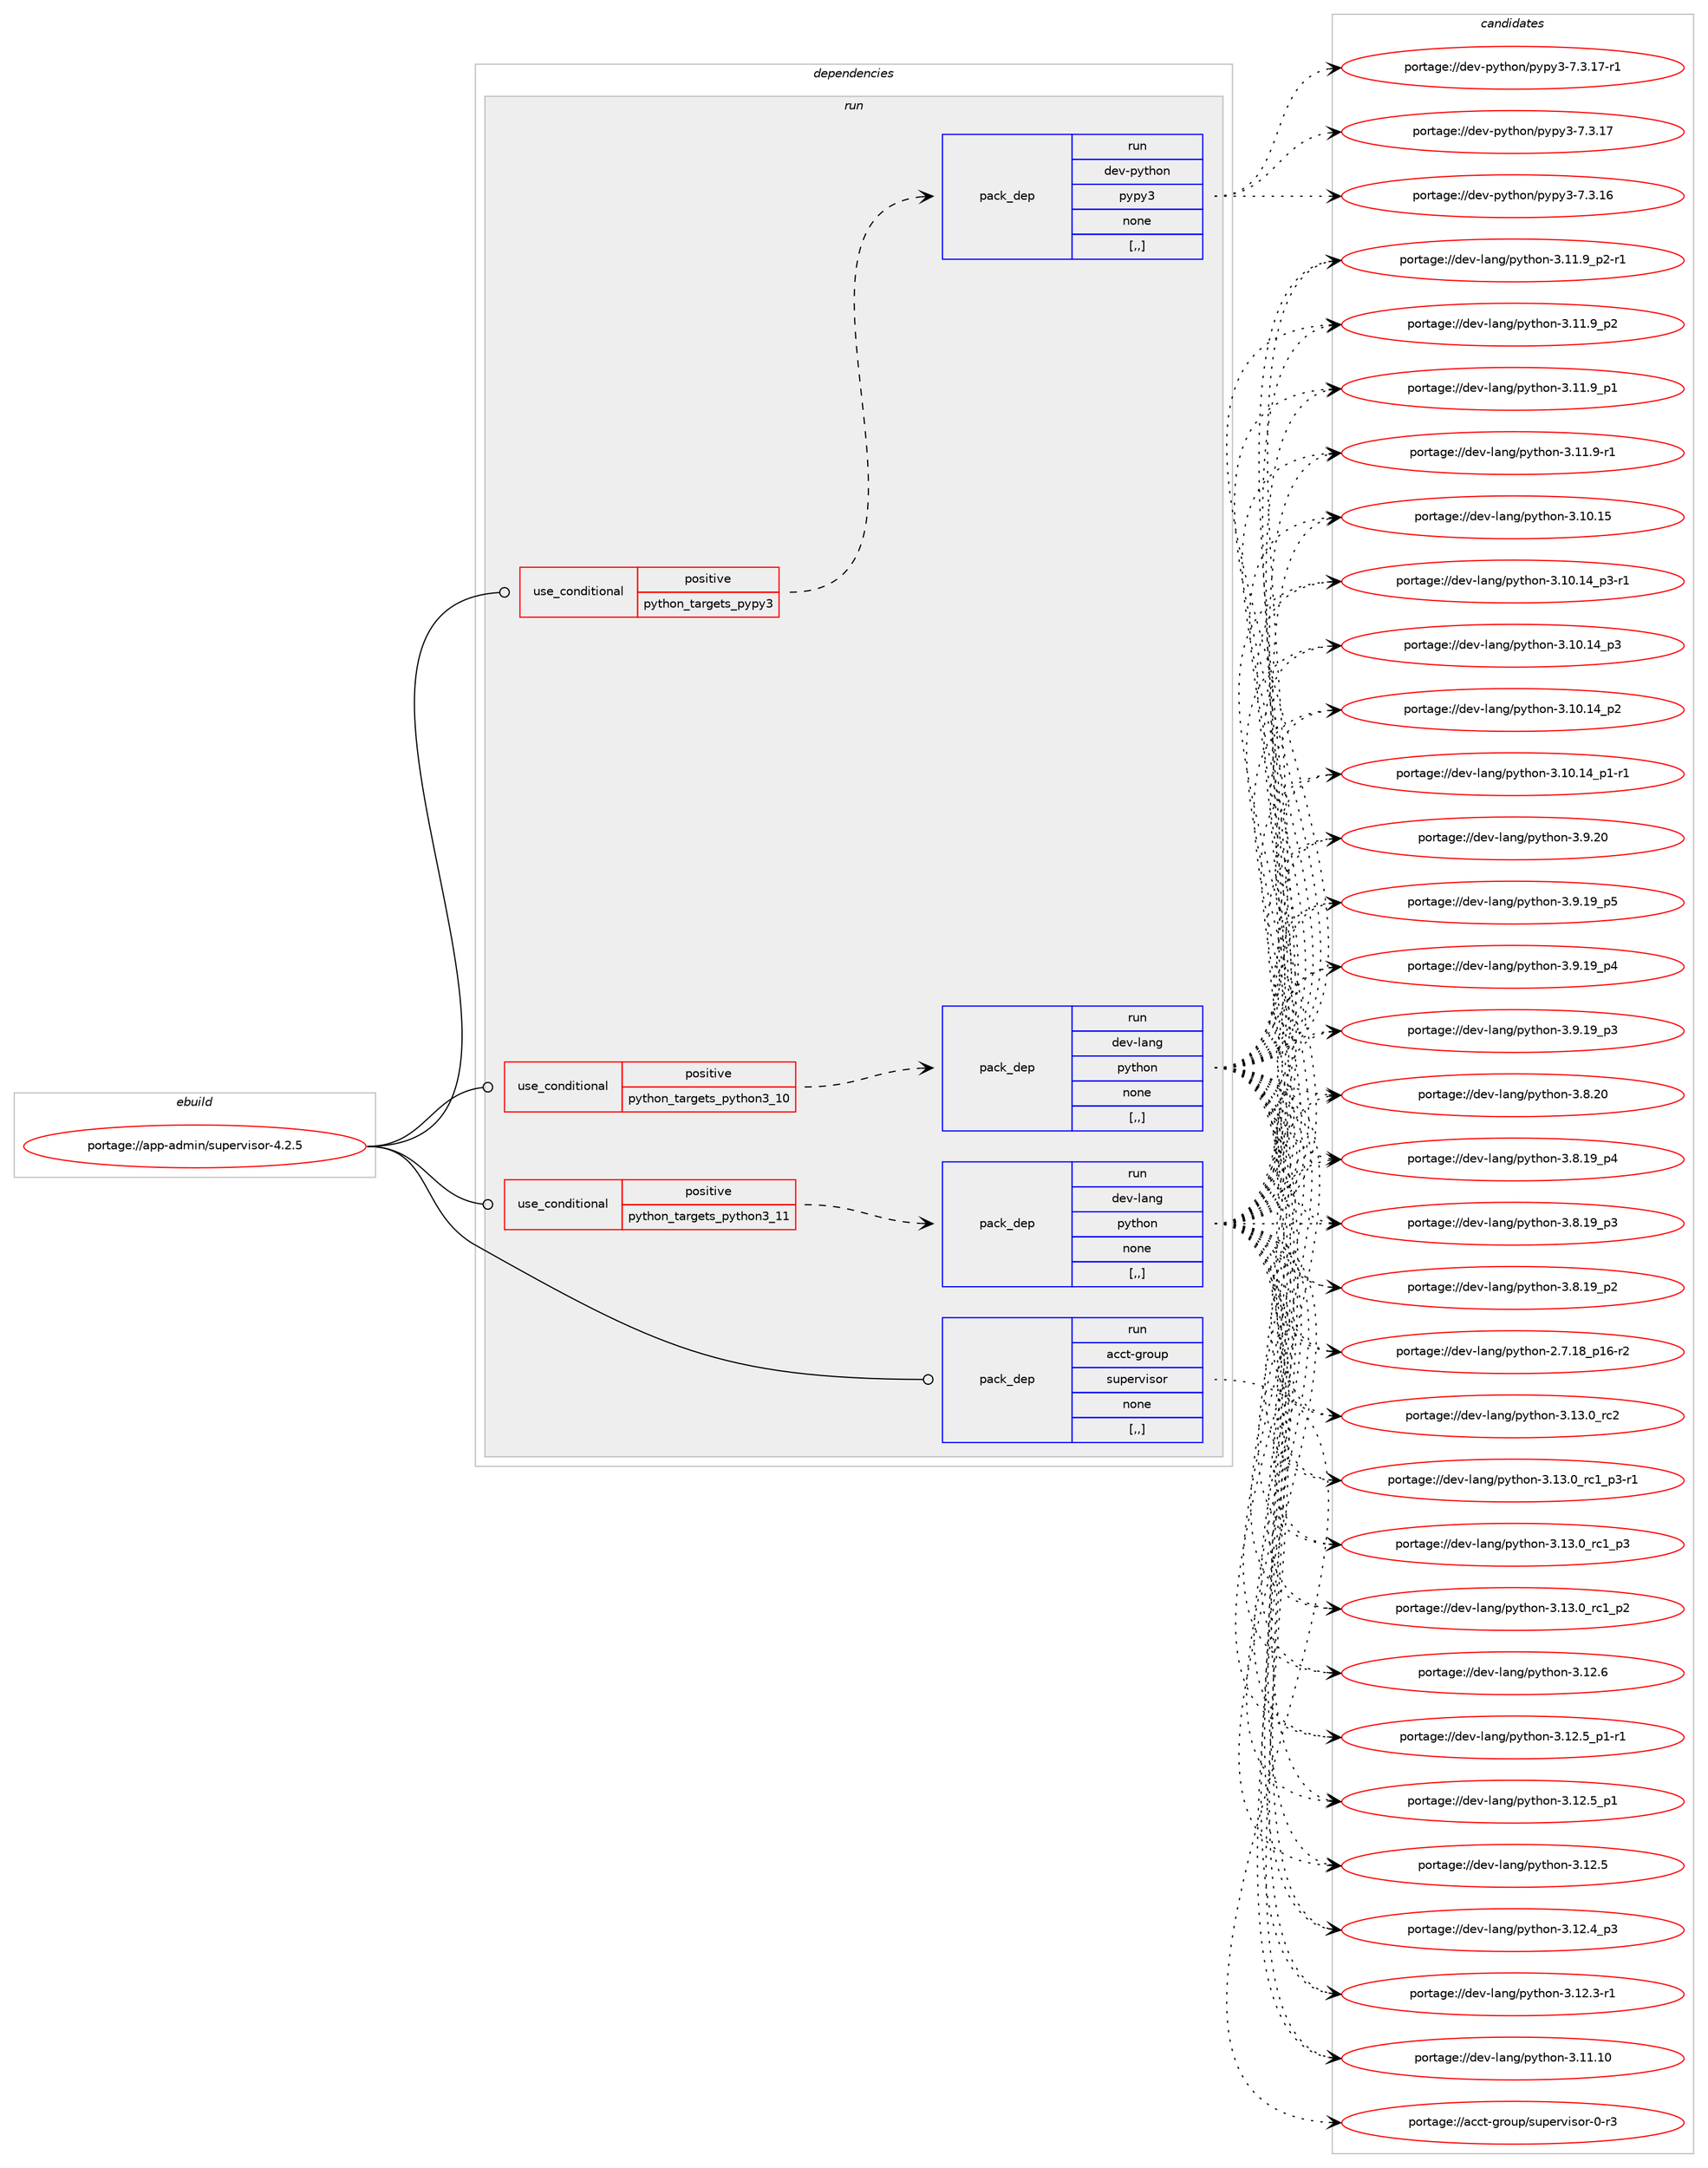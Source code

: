 digraph prolog {

# *************
# Graph options
# *************

newrank=true;
concentrate=true;
compound=true;
graph [rankdir=LR,fontname=Helvetica,fontsize=10,ranksep=1.5];#, ranksep=2.5, nodesep=0.2];
edge  [arrowhead=vee];
node  [fontname=Helvetica,fontsize=10];

# **********
# The ebuild
# **********

subgraph cluster_leftcol {
color=gray;
label=<<i>ebuild</i>>;
id [label="portage://app-admin/supervisor-4.2.5", color=red, width=4, href="../app-admin/supervisor-4.2.5.svg"];
}

# ****************
# The dependencies
# ****************

subgraph cluster_midcol {
color=gray;
label=<<i>dependencies</i>>;
subgraph cluster_compile {
fillcolor="#eeeeee";
style=filled;
label=<<i>compile</i>>;
}
subgraph cluster_compileandrun {
fillcolor="#eeeeee";
style=filled;
label=<<i>compile and run</i>>;
}
subgraph cluster_run {
fillcolor="#eeeeee";
style=filled;
label=<<i>run</i>>;
subgraph cond131214 {
dependency499058 [label=<<TABLE BORDER="0" CELLBORDER="1" CELLSPACING="0" CELLPADDING="4"><TR><TD ROWSPAN="3" CELLPADDING="10">use_conditional</TD></TR><TR><TD>positive</TD></TR><TR><TD>python_targets_pypy3</TD></TR></TABLE>>, shape=none, color=red];
subgraph pack364225 {
dependency499059 [label=<<TABLE BORDER="0" CELLBORDER="1" CELLSPACING="0" CELLPADDING="4" WIDTH="220"><TR><TD ROWSPAN="6" CELLPADDING="30">pack_dep</TD></TR><TR><TD WIDTH="110">run</TD></TR><TR><TD>dev-python</TD></TR><TR><TD>pypy3</TD></TR><TR><TD>none</TD></TR><TR><TD>[,,]</TD></TR></TABLE>>, shape=none, color=blue];
}
dependency499058:e -> dependency499059:w [weight=20,style="dashed",arrowhead="vee"];
}
id:e -> dependency499058:w [weight=20,style="solid",arrowhead="odot"];
subgraph cond131215 {
dependency499060 [label=<<TABLE BORDER="0" CELLBORDER="1" CELLSPACING="0" CELLPADDING="4"><TR><TD ROWSPAN="3" CELLPADDING="10">use_conditional</TD></TR><TR><TD>positive</TD></TR><TR><TD>python_targets_python3_10</TD></TR></TABLE>>, shape=none, color=red];
subgraph pack364226 {
dependency499061 [label=<<TABLE BORDER="0" CELLBORDER="1" CELLSPACING="0" CELLPADDING="4" WIDTH="220"><TR><TD ROWSPAN="6" CELLPADDING="30">pack_dep</TD></TR><TR><TD WIDTH="110">run</TD></TR><TR><TD>dev-lang</TD></TR><TR><TD>python</TD></TR><TR><TD>none</TD></TR><TR><TD>[,,]</TD></TR></TABLE>>, shape=none, color=blue];
}
dependency499060:e -> dependency499061:w [weight=20,style="dashed",arrowhead="vee"];
}
id:e -> dependency499060:w [weight=20,style="solid",arrowhead="odot"];
subgraph cond131216 {
dependency499062 [label=<<TABLE BORDER="0" CELLBORDER="1" CELLSPACING="0" CELLPADDING="4"><TR><TD ROWSPAN="3" CELLPADDING="10">use_conditional</TD></TR><TR><TD>positive</TD></TR><TR><TD>python_targets_python3_11</TD></TR></TABLE>>, shape=none, color=red];
subgraph pack364227 {
dependency499063 [label=<<TABLE BORDER="0" CELLBORDER="1" CELLSPACING="0" CELLPADDING="4" WIDTH="220"><TR><TD ROWSPAN="6" CELLPADDING="30">pack_dep</TD></TR><TR><TD WIDTH="110">run</TD></TR><TR><TD>dev-lang</TD></TR><TR><TD>python</TD></TR><TR><TD>none</TD></TR><TR><TD>[,,]</TD></TR></TABLE>>, shape=none, color=blue];
}
dependency499062:e -> dependency499063:w [weight=20,style="dashed",arrowhead="vee"];
}
id:e -> dependency499062:w [weight=20,style="solid",arrowhead="odot"];
subgraph pack364228 {
dependency499064 [label=<<TABLE BORDER="0" CELLBORDER="1" CELLSPACING="0" CELLPADDING="4" WIDTH="220"><TR><TD ROWSPAN="6" CELLPADDING="30">pack_dep</TD></TR><TR><TD WIDTH="110">run</TD></TR><TR><TD>acct-group</TD></TR><TR><TD>supervisor</TD></TR><TR><TD>none</TD></TR><TR><TD>[,,]</TD></TR></TABLE>>, shape=none, color=blue];
}
id:e -> dependency499064:w [weight=20,style="solid",arrowhead="odot"];
}
}

# **************
# The candidates
# **************

subgraph cluster_choices {
rank=same;
color=gray;
label=<<i>candidates</i>>;

subgraph choice364225 {
color=black;
nodesep=1;
choice100101118451121211161041111104711212111212151455546514649554511449 [label="portage://dev-python/pypy3-7.3.17-r1", color=red, width=4,href="../dev-python/pypy3-7.3.17-r1.svg"];
choice10010111845112121116104111110471121211121215145554651464955 [label="portage://dev-python/pypy3-7.3.17", color=red, width=4,href="../dev-python/pypy3-7.3.17.svg"];
choice10010111845112121116104111110471121211121215145554651464954 [label="portage://dev-python/pypy3-7.3.16", color=red, width=4,href="../dev-python/pypy3-7.3.16.svg"];
dependency499059:e -> choice100101118451121211161041111104711212111212151455546514649554511449:w [style=dotted,weight="100"];
dependency499059:e -> choice10010111845112121116104111110471121211121215145554651464955:w [style=dotted,weight="100"];
dependency499059:e -> choice10010111845112121116104111110471121211121215145554651464954:w [style=dotted,weight="100"];
}
subgraph choice364226 {
color=black;
nodesep=1;
choice10010111845108971101034711212111610411111045514649514648951149950 [label="portage://dev-lang/python-3.13.0_rc2", color=red, width=4,href="../dev-lang/python-3.13.0_rc2.svg"];
choice1001011184510897110103471121211161041111104551464951464895114994995112514511449 [label="portage://dev-lang/python-3.13.0_rc1_p3-r1", color=red, width=4,href="../dev-lang/python-3.13.0_rc1_p3-r1.svg"];
choice100101118451089711010347112121116104111110455146495146489511499499511251 [label="portage://dev-lang/python-3.13.0_rc1_p3", color=red, width=4,href="../dev-lang/python-3.13.0_rc1_p3.svg"];
choice100101118451089711010347112121116104111110455146495146489511499499511250 [label="portage://dev-lang/python-3.13.0_rc1_p2", color=red, width=4,href="../dev-lang/python-3.13.0_rc1_p2.svg"];
choice10010111845108971101034711212111610411111045514649504654 [label="portage://dev-lang/python-3.12.6", color=red, width=4,href="../dev-lang/python-3.12.6.svg"];
choice1001011184510897110103471121211161041111104551464950465395112494511449 [label="portage://dev-lang/python-3.12.5_p1-r1", color=red, width=4,href="../dev-lang/python-3.12.5_p1-r1.svg"];
choice100101118451089711010347112121116104111110455146495046539511249 [label="portage://dev-lang/python-3.12.5_p1", color=red, width=4,href="../dev-lang/python-3.12.5_p1.svg"];
choice10010111845108971101034711212111610411111045514649504653 [label="portage://dev-lang/python-3.12.5", color=red, width=4,href="../dev-lang/python-3.12.5.svg"];
choice100101118451089711010347112121116104111110455146495046529511251 [label="portage://dev-lang/python-3.12.4_p3", color=red, width=4,href="../dev-lang/python-3.12.4_p3.svg"];
choice100101118451089711010347112121116104111110455146495046514511449 [label="portage://dev-lang/python-3.12.3-r1", color=red, width=4,href="../dev-lang/python-3.12.3-r1.svg"];
choice1001011184510897110103471121211161041111104551464949464948 [label="portage://dev-lang/python-3.11.10", color=red, width=4,href="../dev-lang/python-3.11.10.svg"];
choice1001011184510897110103471121211161041111104551464949465795112504511449 [label="portage://dev-lang/python-3.11.9_p2-r1", color=red, width=4,href="../dev-lang/python-3.11.9_p2-r1.svg"];
choice100101118451089711010347112121116104111110455146494946579511250 [label="portage://dev-lang/python-3.11.9_p2", color=red, width=4,href="../dev-lang/python-3.11.9_p2.svg"];
choice100101118451089711010347112121116104111110455146494946579511249 [label="portage://dev-lang/python-3.11.9_p1", color=red, width=4,href="../dev-lang/python-3.11.9_p1.svg"];
choice100101118451089711010347112121116104111110455146494946574511449 [label="portage://dev-lang/python-3.11.9-r1", color=red, width=4,href="../dev-lang/python-3.11.9-r1.svg"];
choice1001011184510897110103471121211161041111104551464948464953 [label="portage://dev-lang/python-3.10.15", color=red, width=4,href="../dev-lang/python-3.10.15.svg"];
choice100101118451089711010347112121116104111110455146494846495295112514511449 [label="portage://dev-lang/python-3.10.14_p3-r1", color=red, width=4,href="../dev-lang/python-3.10.14_p3-r1.svg"];
choice10010111845108971101034711212111610411111045514649484649529511251 [label="portage://dev-lang/python-3.10.14_p3", color=red, width=4,href="../dev-lang/python-3.10.14_p3.svg"];
choice10010111845108971101034711212111610411111045514649484649529511250 [label="portage://dev-lang/python-3.10.14_p2", color=red, width=4,href="../dev-lang/python-3.10.14_p2.svg"];
choice100101118451089711010347112121116104111110455146494846495295112494511449 [label="portage://dev-lang/python-3.10.14_p1-r1", color=red, width=4,href="../dev-lang/python-3.10.14_p1-r1.svg"];
choice10010111845108971101034711212111610411111045514657465048 [label="portage://dev-lang/python-3.9.20", color=red, width=4,href="../dev-lang/python-3.9.20.svg"];
choice100101118451089711010347112121116104111110455146574649579511253 [label="portage://dev-lang/python-3.9.19_p5", color=red, width=4,href="../dev-lang/python-3.9.19_p5.svg"];
choice100101118451089711010347112121116104111110455146574649579511252 [label="portage://dev-lang/python-3.9.19_p4", color=red, width=4,href="../dev-lang/python-3.9.19_p4.svg"];
choice100101118451089711010347112121116104111110455146574649579511251 [label="portage://dev-lang/python-3.9.19_p3", color=red, width=4,href="../dev-lang/python-3.9.19_p3.svg"];
choice10010111845108971101034711212111610411111045514656465048 [label="portage://dev-lang/python-3.8.20", color=red, width=4,href="../dev-lang/python-3.8.20.svg"];
choice100101118451089711010347112121116104111110455146564649579511252 [label="portage://dev-lang/python-3.8.19_p4", color=red, width=4,href="../dev-lang/python-3.8.19_p4.svg"];
choice100101118451089711010347112121116104111110455146564649579511251 [label="portage://dev-lang/python-3.8.19_p3", color=red, width=4,href="../dev-lang/python-3.8.19_p3.svg"];
choice100101118451089711010347112121116104111110455146564649579511250 [label="portage://dev-lang/python-3.8.19_p2", color=red, width=4,href="../dev-lang/python-3.8.19_p2.svg"];
choice100101118451089711010347112121116104111110455046554649569511249544511450 [label="portage://dev-lang/python-2.7.18_p16-r2", color=red, width=4,href="../dev-lang/python-2.7.18_p16-r2.svg"];
dependency499061:e -> choice10010111845108971101034711212111610411111045514649514648951149950:w [style=dotted,weight="100"];
dependency499061:e -> choice1001011184510897110103471121211161041111104551464951464895114994995112514511449:w [style=dotted,weight="100"];
dependency499061:e -> choice100101118451089711010347112121116104111110455146495146489511499499511251:w [style=dotted,weight="100"];
dependency499061:e -> choice100101118451089711010347112121116104111110455146495146489511499499511250:w [style=dotted,weight="100"];
dependency499061:e -> choice10010111845108971101034711212111610411111045514649504654:w [style=dotted,weight="100"];
dependency499061:e -> choice1001011184510897110103471121211161041111104551464950465395112494511449:w [style=dotted,weight="100"];
dependency499061:e -> choice100101118451089711010347112121116104111110455146495046539511249:w [style=dotted,weight="100"];
dependency499061:e -> choice10010111845108971101034711212111610411111045514649504653:w [style=dotted,weight="100"];
dependency499061:e -> choice100101118451089711010347112121116104111110455146495046529511251:w [style=dotted,weight="100"];
dependency499061:e -> choice100101118451089711010347112121116104111110455146495046514511449:w [style=dotted,weight="100"];
dependency499061:e -> choice1001011184510897110103471121211161041111104551464949464948:w [style=dotted,weight="100"];
dependency499061:e -> choice1001011184510897110103471121211161041111104551464949465795112504511449:w [style=dotted,weight="100"];
dependency499061:e -> choice100101118451089711010347112121116104111110455146494946579511250:w [style=dotted,weight="100"];
dependency499061:e -> choice100101118451089711010347112121116104111110455146494946579511249:w [style=dotted,weight="100"];
dependency499061:e -> choice100101118451089711010347112121116104111110455146494946574511449:w [style=dotted,weight="100"];
dependency499061:e -> choice1001011184510897110103471121211161041111104551464948464953:w [style=dotted,weight="100"];
dependency499061:e -> choice100101118451089711010347112121116104111110455146494846495295112514511449:w [style=dotted,weight="100"];
dependency499061:e -> choice10010111845108971101034711212111610411111045514649484649529511251:w [style=dotted,weight="100"];
dependency499061:e -> choice10010111845108971101034711212111610411111045514649484649529511250:w [style=dotted,weight="100"];
dependency499061:e -> choice100101118451089711010347112121116104111110455146494846495295112494511449:w [style=dotted,weight="100"];
dependency499061:e -> choice10010111845108971101034711212111610411111045514657465048:w [style=dotted,weight="100"];
dependency499061:e -> choice100101118451089711010347112121116104111110455146574649579511253:w [style=dotted,weight="100"];
dependency499061:e -> choice100101118451089711010347112121116104111110455146574649579511252:w [style=dotted,weight="100"];
dependency499061:e -> choice100101118451089711010347112121116104111110455146574649579511251:w [style=dotted,weight="100"];
dependency499061:e -> choice10010111845108971101034711212111610411111045514656465048:w [style=dotted,weight="100"];
dependency499061:e -> choice100101118451089711010347112121116104111110455146564649579511252:w [style=dotted,weight="100"];
dependency499061:e -> choice100101118451089711010347112121116104111110455146564649579511251:w [style=dotted,weight="100"];
dependency499061:e -> choice100101118451089711010347112121116104111110455146564649579511250:w [style=dotted,weight="100"];
dependency499061:e -> choice100101118451089711010347112121116104111110455046554649569511249544511450:w [style=dotted,weight="100"];
}
subgraph choice364227 {
color=black;
nodesep=1;
choice10010111845108971101034711212111610411111045514649514648951149950 [label="portage://dev-lang/python-3.13.0_rc2", color=red, width=4,href="../dev-lang/python-3.13.0_rc2.svg"];
choice1001011184510897110103471121211161041111104551464951464895114994995112514511449 [label="portage://dev-lang/python-3.13.0_rc1_p3-r1", color=red, width=4,href="../dev-lang/python-3.13.0_rc1_p3-r1.svg"];
choice100101118451089711010347112121116104111110455146495146489511499499511251 [label="portage://dev-lang/python-3.13.0_rc1_p3", color=red, width=4,href="../dev-lang/python-3.13.0_rc1_p3.svg"];
choice100101118451089711010347112121116104111110455146495146489511499499511250 [label="portage://dev-lang/python-3.13.0_rc1_p2", color=red, width=4,href="../dev-lang/python-3.13.0_rc1_p2.svg"];
choice10010111845108971101034711212111610411111045514649504654 [label="portage://dev-lang/python-3.12.6", color=red, width=4,href="../dev-lang/python-3.12.6.svg"];
choice1001011184510897110103471121211161041111104551464950465395112494511449 [label="portage://dev-lang/python-3.12.5_p1-r1", color=red, width=4,href="../dev-lang/python-3.12.5_p1-r1.svg"];
choice100101118451089711010347112121116104111110455146495046539511249 [label="portage://dev-lang/python-3.12.5_p1", color=red, width=4,href="../dev-lang/python-3.12.5_p1.svg"];
choice10010111845108971101034711212111610411111045514649504653 [label="portage://dev-lang/python-3.12.5", color=red, width=4,href="../dev-lang/python-3.12.5.svg"];
choice100101118451089711010347112121116104111110455146495046529511251 [label="portage://dev-lang/python-3.12.4_p3", color=red, width=4,href="../dev-lang/python-3.12.4_p3.svg"];
choice100101118451089711010347112121116104111110455146495046514511449 [label="portage://dev-lang/python-3.12.3-r1", color=red, width=4,href="../dev-lang/python-3.12.3-r1.svg"];
choice1001011184510897110103471121211161041111104551464949464948 [label="portage://dev-lang/python-3.11.10", color=red, width=4,href="../dev-lang/python-3.11.10.svg"];
choice1001011184510897110103471121211161041111104551464949465795112504511449 [label="portage://dev-lang/python-3.11.9_p2-r1", color=red, width=4,href="../dev-lang/python-3.11.9_p2-r1.svg"];
choice100101118451089711010347112121116104111110455146494946579511250 [label="portage://dev-lang/python-3.11.9_p2", color=red, width=4,href="../dev-lang/python-3.11.9_p2.svg"];
choice100101118451089711010347112121116104111110455146494946579511249 [label="portage://dev-lang/python-3.11.9_p1", color=red, width=4,href="../dev-lang/python-3.11.9_p1.svg"];
choice100101118451089711010347112121116104111110455146494946574511449 [label="portage://dev-lang/python-3.11.9-r1", color=red, width=4,href="../dev-lang/python-3.11.9-r1.svg"];
choice1001011184510897110103471121211161041111104551464948464953 [label="portage://dev-lang/python-3.10.15", color=red, width=4,href="../dev-lang/python-3.10.15.svg"];
choice100101118451089711010347112121116104111110455146494846495295112514511449 [label="portage://dev-lang/python-3.10.14_p3-r1", color=red, width=4,href="../dev-lang/python-3.10.14_p3-r1.svg"];
choice10010111845108971101034711212111610411111045514649484649529511251 [label="portage://dev-lang/python-3.10.14_p3", color=red, width=4,href="../dev-lang/python-3.10.14_p3.svg"];
choice10010111845108971101034711212111610411111045514649484649529511250 [label="portage://dev-lang/python-3.10.14_p2", color=red, width=4,href="../dev-lang/python-3.10.14_p2.svg"];
choice100101118451089711010347112121116104111110455146494846495295112494511449 [label="portage://dev-lang/python-3.10.14_p1-r1", color=red, width=4,href="../dev-lang/python-3.10.14_p1-r1.svg"];
choice10010111845108971101034711212111610411111045514657465048 [label="portage://dev-lang/python-3.9.20", color=red, width=4,href="../dev-lang/python-3.9.20.svg"];
choice100101118451089711010347112121116104111110455146574649579511253 [label="portage://dev-lang/python-3.9.19_p5", color=red, width=4,href="../dev-lang/python-3.9.19_p5.svg"];
choice100101118451089711010347112121116104111110455146574649579511252 [label="portage://dev-lang/python-3.9.19_p4", color=red, width=4,href="../dev-lang/python-3.9.19_p4.svg"];
choice100101118451089711010347112121116104111110455146574649579511251 [label="portage://dev-lang/python-3.9.19_p3", color=red, width=4,href="../dev-lang/python-3.9.19_p3.svg"];
choice10010111845108971101034711212111610411111045514656465048 [label="portage://dev-lang/python-3.8.20", color=red, width=4,href="../dev-lang/python-3.8.20.svg"];
choice100101118451089711010347112121116104111110455146564649579511252 [label="portage://dev-lang/python-3.8.19_p4", color=red, width=4,href="../dev-lang/python-3.8.19_p4.svg"];
choice100101118451089711010347112121116104111110455146564649579511251 [label="portage://dev-lang/python-3.8.19_p3", color=red, width=4,href="../dev-lang/python-3.8.19_p3.svg"];
choice100101118451089711010347112121116104111110455146564649579511250 [label="portage://dev-lang/python-3.8.19_p2", color=red, width=4,href="../dev-lang/python-3.8.19_p2.svg"];
choice100101118451089711010347112121116104111110455046554649569511249544511450 [label="portage://dev-lang/python-2.7.18_p16-r2", color=red, width=4,href="../dev-lang/python-2.7.18_p16-r2.svg"];
dependency499063:e -> choice10010111845108971101034711212111610411111045514649514648951149950:w [style=dotted,weight="100"];
dependency499063:e -> choice1001011184510897110103471121211161041111104551464951464895114994995112514511449:w [style=dotted,weight="100"];
dependency499063:e -> choice100101118451089711010347112121116104111110455146495146489511499499511251:w [style=dotted,weight="100"];
dependency499063:e -> choice100101118451089711010347112121116104111110455146495146489511499499511250:w [style=dotted,weight="100"];
dependency499063:e -> choice10010111845108971101034711212111610411111045514649504654:w [style=dotted,weight="100"];
dependency499063:e -> choice1001011184510897110103471121211161041111104551464950465395112494511449:w [style=dotted,weight="100"];
dependency499063:e -> choice100101118451089711010347112121116104111110455146495046539511249:w [style=dotted,weight="100"];
dependency499063:e -> choice10010111845108971101034711212111610411111045514649504653:w [style=dotted,weight="100"];
dependency499063:e -> choice100101118451089711010347112121116104111110455146495046529511251:w [style=dotted,weight="100"];
dependency499063:e -> choice100101118451089711010347112121116104111110455146495046514511449:w [style=dotted,weight="100"];
dependency499063:e -> choice1001011184510897110103471121211161041111104551464949464948:w [style=dotted,weight="100"];
dependency499063:e -> choice1001011184510897110103471121211161041111104551464949465795112504511449:w [style=dotted,weight="100"];
dependency499063:e -> choice100101118451089711010347112121116104111110455146494946579511250:w [style=dotted,weight="100"];
dependency499063:e -> choice100101118451089711010347112121116104111110455146494946579511249:w [style=dotted,weight="100"];
dependency499063:e -> choice100101118451089711010347112121116104111110455146494946574511449:w [style=dotted,weight="100"];
dependency499063:e -> choice1001011184510897110103471121211161041111104551464948464953:w [style=dotted,weight="100"];
dependency499063:e -> choice100101118451089711010347112121116104111110455146494846495295112514511449:w [style=dotted,weight="100"];
dependency499063:e -> choice10010111845108971101034711212111610411111045514649484649529511251:w [style=dotted,weight="100"];
dependency499063:e -> choice10010111845108971101034711212111610411111045514649484649529511250:w [style=dotted,weight="100"];
dependency499063:e -> choice100101118451089711010347112121116104111110455146494846495295112494511449:w [style=dotted,weight="100"];
dependency499063:e -> choice10010111845108971101034711212111610411111045514657465048:w [style=dotted,weight="100"];
dependency499063:e -> choice100101118451089711010347112121116104111110455146574649579511253:w [style=dotted,weight="100"];
dependency499063:e -> choice100101118451089711010347112121116104111110455146574649579511252:w [style=dotted,weight="100"];
dependency499063:e -> choice100101118451089711010347112121116104111110455146574649579511251:w [style=dotted,weight="100"];
dependency499063:e -> choice10010111845108971101034711212111610411111045514656465048:w [style=dotted,weight="100"];
dependency499063:e -> choice100101118451089711010347112121116104111110455146564649579511252:w [style=dotted,weight="100"];
dependency499063:e -> choice100101118451089711010347112121116104111110455146564649579511251:w [style=dotted,weight="100"];
dependency499063:e -> choice100101118451089711010347112121116104111110455146564649579511250:w [style=dotted,weight="100"];
dependency499063:e -> choice100101118451089711010347112121116104111110455046554649569511249544511450:w [style=dotted,weight="100"];
}
subgraph choice364228 {
color=black;
nodesep=1;
choice979999116451031141111171124711511711210111411810511511111445484511451 [label="portage://acct-group/supervisor-0-r3", color=red, width=4,href="../acct-group/supervisor-0-r3.svg"];
dependency499064:e -> choice979999116451031141111171124711511711210111411810511511111445484511451:w [style=dotted,weight="100"];
}
}

}
